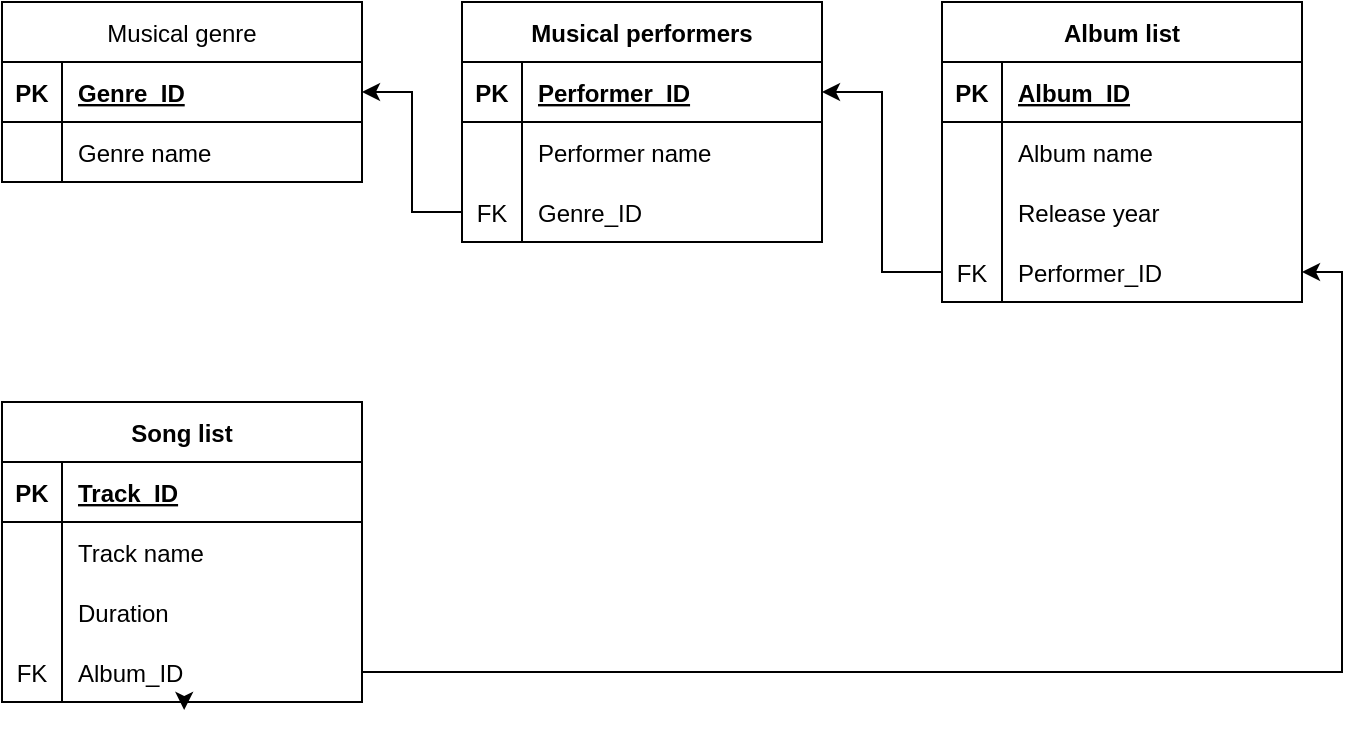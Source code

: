 <mxfile version="20.5.1" type="device"><diagram id="Rt8yPLkjqWpqDcPBej8c" name="Page-1"><mxGraphModel dx="1426" dy="737" grid="1" gridSize="10" guides="1" tooltips="1" connect="1" arrows="1" fold="1" page="1" pageScale="1" pageWidth="827" pageHeight="1169" math="0" shadow="0"><root><mxCell id="0"/><mxCell id="1" parent="0"/><mxCell id="arbP3yPzoSXMTWb9t6GX-2" value="Musical genre" style="shape=table;startSize=30;container=1;collapsible=1;childLayout=tableLayout;fixedRows=1;rowLines=0;fontStyle=0;align=center;resizeLast=1;" vertex="1" parent="1"><mxGeometry x="40" y="40" width="180" height="90" as="geometry"/></mxCell><mxCell id="arbP3yPzoSXMTWb9t6GX-3" value="" style="shape=tableRow;horizontal=0;startSize=0;swimlaneHead=0;swimlaneBody=0;fillColor=none;collapsible=0;dropTarget=0;points=[[0,0.5],[1,0.5]];portConstraint=eastwest;top=0;left=0;right=0;bottom=1;" vertex="1" parent="arbP3yPzoSXMTWb9t6GX-2"><mxGeometry y="30" width="180" height="30" as="geometry"/></mxCell><mxCell id="arbP3yPzoSXMTWb9t6GX-4" value="PK" style="shape=partialRectangle;connectable=0;fillColor=none;top=0;left=0;bottom=0;right=0;fontStyle=1;overflow=hidden;" vertex="1" parent="arbP3yPzoSXMTWb9t6GX-3"><mxGeometry width="30" height="30" as="geometry"><mxRectangle width="30" height="30" as="alternateBounds"/></mxGeometry></mxCell><mxCell id="arbP3yPzoSXMTWb9t6GX-5" value="Genre_ID" style="shape=partialRectangle;connectable=0;fillColor=none;top=0;left=0;bottom=0;right=0;align=left;spacingLeft=6;fontStyle=5;overflow=hidden;" vertex="1" parent="arbP3yPzoSXMTWb9t6GX-3"><mxGeometry x="30" width="150" height="30" as="geometry"><mxRectangle width="150" height="30" as="alternateBounds"/></mxGeometry></mxCell><mxCell id="arbP3yPzoSXMTWb9t6GX-6" value="" style="shape=tableRow;horizontal=0;startSize=0;swimlaneHead=0;swimlaneBody=0;fillColor=none;collapsible=0;dropTarget=0;points=[[0,0.5],[1,0.5]];portConstraint=eastwest;top=0;left=0;right=0;bottom=0;" vertex="1" parent="arbP3yPzoSXMTWb9t6GX-2"><mxGeometry y="60" width="180" height="30" as="geometry"/></mxCell><mxCell id="arbP3yPzoSXMTWb9t6GX-7" value="" style="shape=partialRectangle;connectable=0;fillColor=none;top=0;left=0;bottom=0;right=0;editable=1;overflow=hidden;" vertex="1" parent="arbP3yPzoSXMTWb9t6GX-6"><mxGeometry width="30" height="30" as="geometry"><mxRectangle width="30" height="30" as="alternateBounds"/></mxGeometry></mxCell><mxCell id="arbP3yPzoSXMTWb9t6GX-8" value="Genre name" style="shape=partialRectangle;connectable=0;fillColor=none;top=0;left=0;bottom=0;right=0;align=left;spacingLeft=6;overflow=hidden;" vertex="1" parent="arbP3yPzoSXMTWb9t6GX-6"><mxGeometry x="30" width="150" height="30" as="geometry"><mxRectangle width="150" height="30" as="alternateBounds"/></mxGeometry></mxCell><mxCell id="arbP3yPzoSXMTWb9t6GX-21" value="Musical performers" style="shape=table;startSize=30;container=1;collapsible=1;childLayout=tableLayout;fixedRows=1;rowLines=0;fontStyle=1;align=center;resizeLast=1;" vertex="1" parent="1"><mxGeometry x="270" y="40" width="180" height="120" as="geometry"/></mxCell><mxCell id="arbP3yPzoSXMTWb9t6GX-22" value="" style="shape=tableRow;horizontal=0;startSize=0;swimlaneHead=0;swimlaneBody=0;fillColor=none;collapsible=0;dropTarget=0;points=[[0,0.5],[1,0.5]];portConstraint=eastwest;top=0;left=0;right=0;bottom=1;" vertex="1" parent="arbP3yPzoSXMTWb9t6GX-21"><mxGeometry y="30" width="180" height="30" as="geometry"/></mxCell><mxCell id="arbP3yPzoSXMTWb9t6GX-23" value="PK" style="shape=partialRectangle;connectable=0;fillColor=none;top=0;left=0;bottom=0;right=0;fontStyle=1;overflow=hidden;" vertex="1" parent="arbP3yPzoSXMTWb9t6GX-22"><mxGeometry width="30" height="30" as="geometry"><mxRectangle width="30" height="30" as="alternateBounds"/></mxGeometry></mxCell><mxCell id="arbP3yPzoSXMTWb9t6GX-24" value="Performer_ID" style="shape=partialRectangle;connectable=0;fillColor=none;top=0;left=0;bottom=0;right=0;align=left;spacingLeft=6;fontStyle=5;overflow=hidden;" vertex="1" parent="arbP3yPzoSXMTWb9t6GX-22"><mxGeometry x="30" width="150" height="30" as="geometry"><mxRectangle width="150" height="30" as="alternateBounds"/></mxGeometry></mxCell><mxCell id="arbP3yPzoSXMTWb9t6GX-25" value="" style="shape=tableRow;horizontal=0;startSize=0;swimlaneHead=0;swimlaneBody=0;fillColor=none;collapsible=0;dropTarget=0;points=[[0,0.5],[1,0.5]];portConstraint=eastwest;top=0;left=0;right=0;bottom=0;" vertex="1" parent="arbP3yPzoSXMTWb9t6GX-21"><mxGeometry y="60" width="180" height="30" as="geometry"/></mxCell><mxCell id="arbP3yPzoSXMTWb9t6GX-26" value="" style="shape=partialRectangle;connectable=0;fillColor=none;top=0;left=0;bottom=0;right=0;editable=1;overflow=hidden;" vertex="1" parent="arbP3yPzoSXMTWb9t6GX-25"><mxGeometry width="30" height="30" as="geometry"><mxRectangle width="30" height="30" as="alternateBounds"/></mxGeometry></mxCell><mxCell id="arbP3yPzoSXMTWb9t6GX-27" value="Performer name" style="shape=partialRectangle;connectable=0;fillColor=none;top=0;left=0;bottom=0;right=0;align=left;spacingLeft=6;overflow=hidden;" vertex="1" parent="arbP3yPzoSXMTWb9t6GX-25"><mxGeometry x="30" width="150" height="30" as="geometry"><mxRectangle width="150" height="30" as="alternateBounds"/></mxGeometry></mxCell><mxCell id="arbP3yPzoSXMTWb9t6GX-28" value="" style="shape=tableRow;horizontal=0;startSize=0;swimlaneHead=0;swimlaneBody=0;fillColor=none;collapsible=0;dropTarget=0;points=[[0,0.5],[1,0.5]];portConstraint=eastwest;top=0;left=0;right=0;bottom=0;" vertex="1" parent="arbP3yPzoSXMTWb9t6GX-21"><mxGeometry y="90" width="180" height="30" as="geometry"/></mxCell><mxCell id="arbP3yPzoSXMTWb9t6GX-29" value="FK" style="shape=partialRectangle;connectable=0;fillColor=none;top=0;left=0;bottom=0;right=0;editable=1;overflow=hidden;" vertex="1" parent="arbP3yPzoSXMTWb9t6GX-28"><mxGeometry width="30" height="30" as="geometry"><mxRectangle width="30" height="30" as="alternateBounds"/></mxGeometry></mxCell><mxCell id="arbP3yPzoSXMTWb9t6GX-30" value="Genre_ID" style="shape=partialRectangle;connectable=0;fillColor=none;top=0;left=0;bottom=0;right=0;align=left;spacingLeft=6;overflow=hidden;" vertex="1" parent="arbP3yPzoSXMTWb9t6GX-28"><mxGeometry x="30" width="150" height="30" as="geometry"><mxRectangle width="150" height="30" as="alternateBounds"/></mxGeometry></mxCell><mxCell id="arbP3yPzoSXMTWb9t6GX-37" value="Album list" style="shape=table;startSize=30;container=1;collapsible=1;childLayout=tableLayout;fixedRows=1;rowLines=0;fontStyle=1;align=center;resizeLast=1;" vertex="1" parent="1"><mxGeometry x="510" y="40" width="180" height="150" as="geometry"/></mxCell><mxCell id="arbP3yPzoSXMTWb9t6GX-38" value="" style="shape=tableRow;horizontal=0;startSize=0;swimlaneHead=0;swimlaneBody=0;fillColor=none;collapsible=0;dropTarget=0;points=[[0,0.5],[1,0.5]];portConstraint=eastwest;top=0;left=0;right=0;bottom=1;" vertex="1" parent="arbP3yPzoSXMTWb9t6GX-37"><mxGeometry y="30" width="180" height="30" as="geometry"/></mxCell><mxCell id="arbP3yPzoSXMTWb9t6GX-39" value="PK" style="shape=partialRectangle;connectable=0;fillColor=none;top=0;left=0;bottom=0;right=0;fontStyle=1;overflow=hidden;" vertex="1" parent="arbP3yPzoSXMTWb9t6GX-38"><mxGeometry width="30" height="30" as="geometry"><mxRectangle width="30" height="30" as="alternateBounds"/></mxGeometry></mxCell><mxCell id="arbP3yPzoSXMTWb9t6GX-40" value="Album_ID" style="shape=partialRectangle;connectable=0;fillColor=none;top=0;left=0;bottom=0;right=0;align=left;spacingLeft=6;fontStyle=5;overflow=hidden;" vertex="1" parent="arbP3yPzoSXMTWb9t6GX-38"><mxGeometry x="30" width="150" height="30" as="geometry"><mxRectangle width="150" height="30" as="alternateBounds"/></mxGeometry></mxCell><mxCell id="arbP3yPzoSXMTWb9t6GX-41" value="" style="shape=tableRow;horizontal=0;startSize=0;swimlaneHead=0;swimlaneBody=0;fillColor=none;collapsible=0;dropTarget=0;points=[[0,0.5],[1,0.5]];portConstraint=eastwest;top=0;left=0;right=0;bottom=0;" vertex="1" parent="arbP3yPzoSXMTWb9t6GX-37"><mxGeometry y="60" width="180" height="30" as="geometry"/></mxCell><mxCell id="arbP3yPzoSXMTWb9t6GX-42" value="" style="shape=partialRectangle;connectable=0;fillColor=none;top=0;left=0;bottom=0;right=0;editable=1;overflow=hidden;" vertex="1" parent="arbP3yPzoSXMTWb9t6GX-41"><mxGeometry width="30" height="30" as="geometry"><mxRectangle width="30" height="30" as="alternateBounds"/></mxGeometry></mxCell><mxCell id="arbP3yPzoSXMTWb9t6GX-43" value="Album name" style="shape=partialRectangle;connectable=0;fillColor=none;top=0;left=0;bottom=0;right=0;align=left;spacingLeft=6;overflow=hidden;" vertex="1" parent="arbP3yPzoSXMTWb9t6GX-41"><mxGeometry x="30" width="150" height="30" as="geometry"><mxRectangle width="150" height="30" as="alternateBounds"/></mxGeometry></mxCell><mxCell id="arbP3yPzoSXMTWb9t6GX-44" value="" style="shape=tableRow;horizontal=0;startSize=0;swimlaneHead=0;swimlaneBody=0;fillColor=none;collapsible=0;dropTarget=0;points=[[0,0.5],[1,0.5]];portConstraint=eastwest;top=0;left=0;right=0;bottom=0;" vertex="1" parent="arbP3yPzoSXMTWb9t6GX-37"><mxGeometry y="90" width="180" height="30" as="geometry"/></mxCell><mxCell id="arbP3yPzoSXMTWb9t6GX-45" value="" style="shape=partialRectangle;connectable=0;fillColor=none;top=0;left=0;bottom=0;right=0;editable=1;overflow=hidden;" vertex="1" parent="arbP3yPzoSXMTWb9t6GX-44"><mxGeometry width="30" height="30" as="geometry"><mxRectangle width="30" height="30" as="alternateBounds"/></mxGeometry></mxCell><mxCell id="arbP3yPzoSXMTWb9t6GX-46" value="Release year" style="shape=partialRectangle;connectable=0;fillColor=none;top=0;left=0;bottom=0;right=0;align=left;spacingLeft=6;overflow=hidden;" vertex="1" parent="arbP3yPzoSXMTWb9t6GX-44"><mxGeometry x="30" width="150" height="30" as="geometry"><mxRectangle width="150" height="30" as="alternateBounds"/></mxGeometry></mxCell><mxCell id="arbP3yPzoSXMTWb9t6GX-47" value="" style="shape=tableRow;horizontal=0;startSize=0;swimlaneHead=0;swimlaneBody=0;fillColor=none;collapsible=0;dropTarget=0;points=[[0,0.5],[1,0.5]];portConstraint=eastwest;top=0;left=0;right=0;bottom=0;" vertex="1" parent="arbP3yPzoSXMTWb9t6GX-37"><mxGeometry y="120" width="180" height="30" as="geometry"/></mxCell><mxCell id="arbP3yPzoSXMTWb9t6GX-48" value="FK" style="shape=partialRectangle;connectable=0;fillColor=none;top=0;left=0;bottom=0;right=0;editable=1;overflow=hidden;" vertex="1" parent="arbP3yPzoSXMTWb9t6GX-47"><mxGeometry width="30" height="30" as="geometry"><mxRectangle width="30" height="30" as="alternateBounds"/></mxGeometry></mxCell><mxCell id="arbP3yPzoSXMTWb9t6GX-49" value="Performer_ID" style="shape=partialRectangle;connectable=0;fillColor=none;top=0;left=0;bottom=0;right=0;align=left;spacingLeft=6;overflow=hidden;" vertex="1" parent="arbP3yPzoSXMTWb9t6GX-47"><mxGeometry x="30" width="150" height="30" as="geometry"><mxRectangle width="150" height="30" as="alternateBounds"/></mxGeometry></mxCell><mxCell id="arbP3yPzoSXMTWb9t6GX-50" value="Song list" style="shape=table;startSize=30;container=1;collapsible=1;childLayout=tableLayout;fixedRows=1;rowLines=0;fontStyle=1;align=center;resizeLast=1;" vertex="1" parent="1"><mxGeometry x="40" y="240" width="180" height="150" as="geometry"/></mxCell><mxCell id="arbP3yPzoSXMTWb9t6GX-51" value="" style="shape=tableRow;horizontal=0;startSize=0;swimlaneHead=0;swimlaneBody=0;fillColor=none;collapsible=0;dropTarget=0;points=[[0,0.5],[1,0.5]];portConstraint=eastwest;top=0;left=0;right=0;bottom=1;" vertex="1" parent="arbP3yPzoSXMTWb9t6GX-50"><mxGeometry y="30" width="180" height="30" as="geometry"/></mxCell><mxCell id="arbP3yPzoSXMTWb9t6GX-52" value="PK" style="shape=partialRectangle;connectable=0;fillColor=none;top=0;left=0;bottom=0;right=0;fontStyle=1;overflow=hidden;" vertex="1" parent="arbP3yPzoSXMTWb9t6GX-51"><mxGeometry width="30" height="30" as="geometry"><mxRectangle width="30" height="30" as="alternateBounds"/></mxGeometry></mxCell><mxCell id="arbP3yPzoSXMTWb9t6GX-53" value="Track_ID" style="shape=partialRectangle;connectable=0;fillColor=none;top=0;left=0;bottom=0;right=0;align=left;spacingLeft=6;fontStyle=5;overflow=hidden;" vertex="1" parent="arbP3yPzoSXMTWb9t6GX-51"><mxGeometry x="30" width="150" height="30" as="geometry"><mxRectangle width="150" height="30" as="alternateBounds"/></mxGeometry></mxCell><mxCell id="arbP3yPzoSXMTWb9t6GX-54" value="" style="shape=tableRow;horizontal=0;startSize=0;swimlaneHead=0;swimlaneBody=0;fillColor=none;collapsible=0;dropTarget=0;points=[[0,0.5],[1,0.5]];portConstraint=eastwest;top=0;left=0;right=0;bottom=0;" vertex="1" parent="arbP3yPzoSXMTWb9t6GX-50"><mxGeometry y="60" width="180" height="30" as="geometry"/></mxCell><mxCell id="arbP3yPzoSXMTWb9t6GX-55" value="" style="shape=partialRectangle;connectable=0;fillColor=none;top=0;left=0;bottom=0;right=0;editable=1;overflow=hidden;" vertex="1" parent="arbP3yPzoSXMTWb9t6GX-54"><mxGeometry width="30" height="30" as="geometry"><mxRectangle width="30" height="30" as="alternateBounds"/></mxGeometry></mxCell><mxCell id="arbP3yPzoSXMTWb9t6GX-56" value="Track name" style="shape=partialRectangle;connectable=0;fillColor=none;top=0;left=0;bottom=0;right=0;align=left;spacingLeft=6;overflow=hidden;" vertex="1" parent="arbP3yPzoSXMTWb9t6GX-54"><mxGeometry x="30" width="150" height="30" as="geometry"><mxRectangle width="150" height="30" as="alternateBounds"/></mxGeometry></mxCell><mxCell id="arbP3yPzoSXMTWb9t6GX-57" value="" style="shape=tableRow;horizontal=0;startSize=0;swimlaneHead=0;swimlaneBody=0;fillColor=none;collapsible=0;dropTarget=0;points=[[0,0.5],[1,0.5]];portConstraint=eastwest;top=0;left=0;right=0;bottom=0;" vertex="1" parent="arbP3yPzoSXMTWb9t6GX-50"><mxGeometry y="90" width="180" height="30" as="geometry"/></mxCell><mxCell id="arbP3yPzoSXMTWb9t6GX-58" value="" style="shape=partialRectangle;connectable=0;fillColor=none;top=0;left=0;bottom=0;right=0;editable=1;overflow=hidden;" vertex="1" parent="arbP3yPzoSXMTWb9t6GX-57"><mxGeometry width="30" height="30" as="geometry"><mxRectangle width="30" height="30" as="alternateBounds"/></mxGeometry></mxCell><mxCell id="arbP3yPzoSXMTWb9t6GX-59" value="Duration" style="shape=partialRectangle;connectable=0;fillColor=none;top=0;left=0;bottom=0;right=0;align=left;spacingLeft=6;overflow=hidden;" vertex="1" parent="arbP3yPzoSXMTWb9t6GX-57"><mxGeometry x="30" width="150" height="30" as="geometry"><mxRectangle width="150" height="30" as="alternateBounds"/></mxGeometry></mxCell><mxCell id="arbP3yPzoSXMTWb9t6GX-60" value="" style="shape=tableRow;horizontal=0;startSize=0;swimlaneHead=0;swimlaneBody=0;fillColor=none;collapsible=0;dropTarget=0;points=[[0,0.5],[1,0.5]];portConstraint=eastwest;top=0;left=0;right=0;bottom=0;" vertex="1" parent="arbP3yPzoSXMTWb9t6GX-50"><mxGeometry y="120" width="180" height="30" as="geometry"/></mxCell><mxCell id="arbP3yPzoSXMTWb9t6GX-61" value="FK" style="shape=partialRectangle;connectable=0;fillColor=none;top=0;left=0;bottom=0;right=0;editable=1;overflow=hidden;" vertex="1" parent="arbP3yPzoSXMTWb9t6GX-60"><mxGeometry width="30" height="30" as="geometry"><mxRectangle width="30" height="30" as="alternateBounds"/></mxGeometry></mxCell><mxCell id="arbP3yPzoSXMTWb9t6GX-62" value="Album_ID" style="shape=partialRectangle;connectable=0;fillColor=none;top=0;left=0;bottom=0;right=0;align=left;spacingLeft=6;overflow=hidden;" vertex="1" parent="arbP3yPzoSXMTWb9t6GX-60"><mxGeometry x="30" width="150" height="30" as="geometry"><mxRectangle width="150" height="30" as="alternateBounds"/></mxGeometry></mxCell><mxCell id="arbP3yPzoSXMTWb9t6GX-63" style="edgeStyle=orthogonalEdgeStyle;rounded=0;orthogonalLoop=1;jettySize=auto;html=1;exitX=0.5;exitY=1;exitDx=0;exitDy=0;entryX=0.506;entryY=1.133;entryDx=0;entryDy=0;entryPerimeter=0;" edge="1" parent="arbP3yPzoSXMTWb9t6GX-50" source="arbP3yPzoSXMTWb9t6GX-50" target="arbP3yPzoSXMTWb9t6GX-60"><mxGeometry relative="1" as="geometry"/></mxCell><mxCell id="arbP3yPzoSXMTWb9t6GX-64" style="edgeStyle=orthogonalEdgeStyle;rounded=0;orthogonalLoop=1;jettySize=auto;html=1;entryX=1;entryY=0.5;entryDx=0;entryDy=0;" edge="1" parent="1" source="arbP3yPzoSXMTWb9t6GX-28" target="arbP3yPzoSXMTWb9t6GX-3"><mxGeometry relative="1" as="geometry"/></mxCell><mxCell id="arbP3yPzoSXMTWb9t6GX-65" style="edgeStyle=orthogonalEdgeStyle;rounded=0;orthogonalLoop=1;jettySize=auto;html=1;entryX=1;entryY=0.5;entryDx=0;entryDy=0;" edge="1" parent="1" source="arbP3yPzoSXMTWb9t6GX-47" target="arbP3yPzoSXMTWb9t6GX-22"><mxGeometry relative="1" as="geometry"/></mxCell><mxCell id="arbP3yPzoSXMTWb9t6GX-66" style="edgeStyle=orthogonalEdgeStyle;rounded=0;orthogonalLoop=1;jettySize=auto;html=1;entryX=1;entryY=0.5;entryDx=0;entryDy=0;" edge="1" parent="1" source="arbP3yPzoSXMTWb9t6GX-60" target="arbP3yPzoSXMTWb9t6GX-47"><mxGeometry relative="1" as="geometry"/></mxCell></root></mxGraphModel></diagram></mxfile>